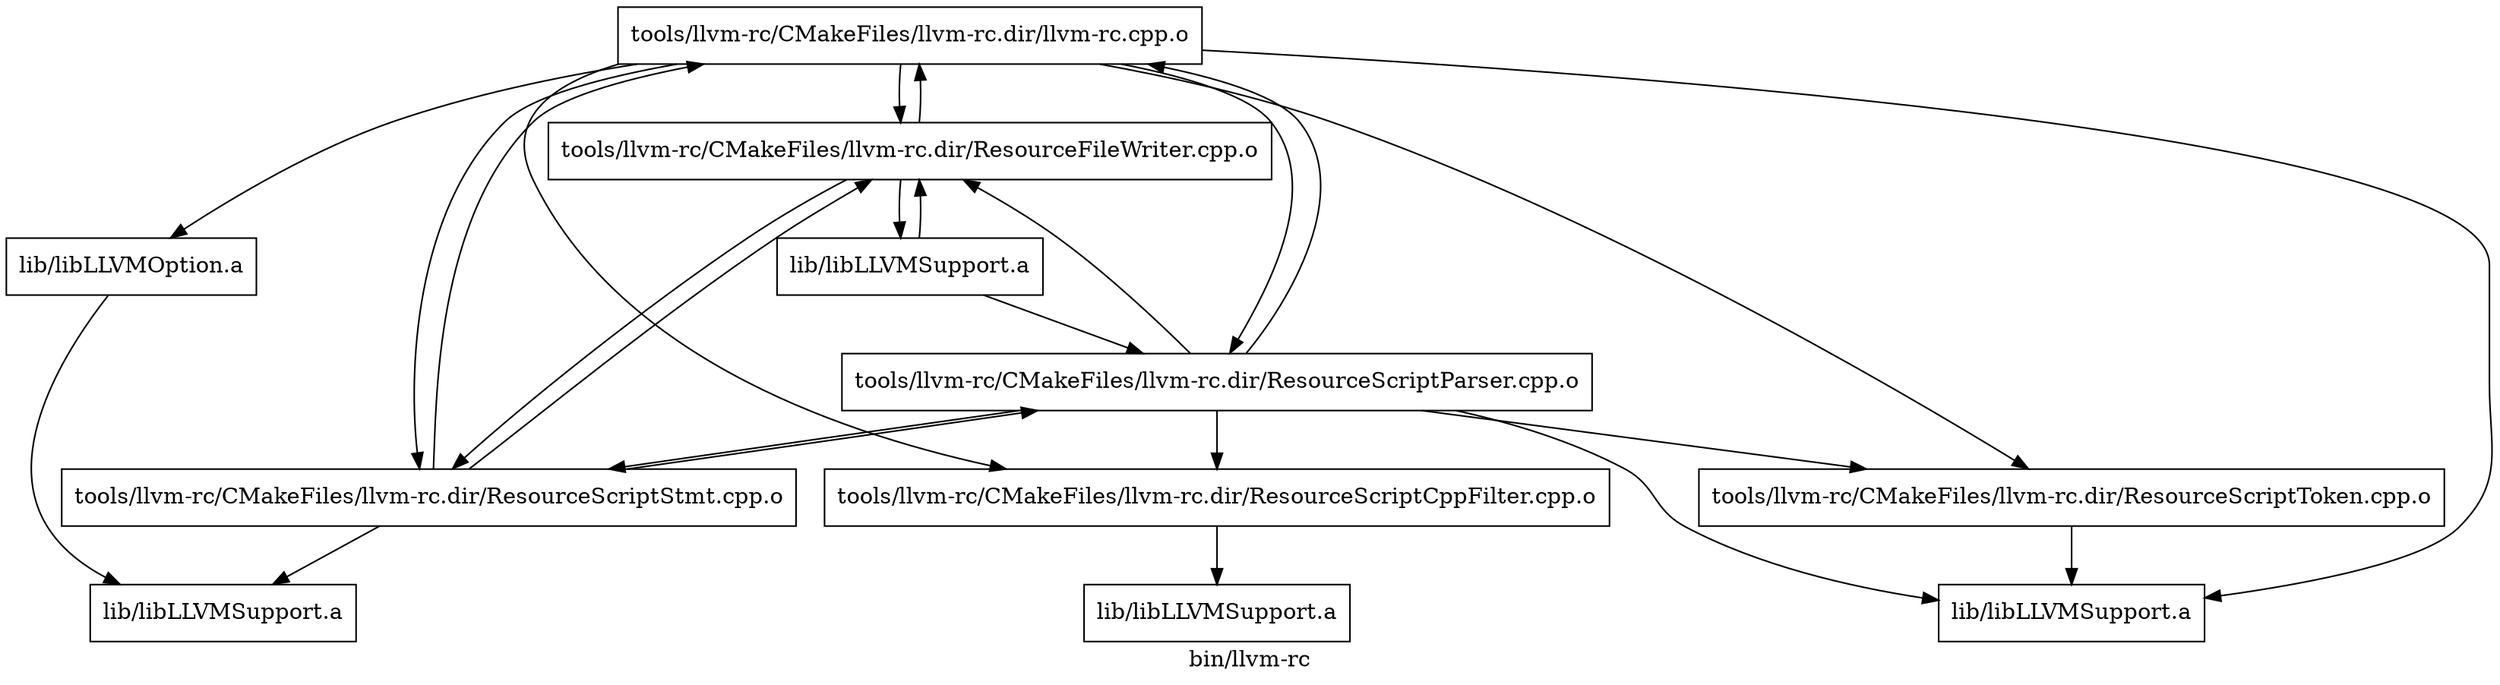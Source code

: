 digraph "bin/llvm-rc" {
	label="bin/llvm-rc";

	Node0x556ed4b6e068 [shape=record,shape=record,label="{tools/llvm-rc/CMakeFiles/llvm-rc.dir/llvm-rc.cpp.o}"];
	Node0x556ed4b6e068 -> Node0x556ed4b6cf58;
	Node0x556ed4b6e068 -> Node0x556ed4b6d980;
	Node0x556ed4b6e068 -> Node0x556ed4b6fee0;
	Node0x556ed4b6e068 -> Node0x556ed4b6eea0;
	Node0x556ed4b6e068 -> Node0x556ed4b6e000;
	Node0x556ed4b6e068 -> Node0x556ed4b6d298;
	Node0x556ed4b6e068 -> Node0x556ed4b6e0d0;
	Node0x556ed4b6cf58 [shape=record,shape=record,label="{tools/llvm-rc/CMakeFiles/llvm-rc.dir/ResourceFileWriter.cpp.o}"];
	Node0x556ed4b6cf58 -> Node0x556ed4b6e068;
	Node0x556ed4b6cf58 -> Node0x556ed4b6eea0;
	Node0x556ed4b6cf58 -> Node0x556ed4b6da50;
	Node0x556ed4b6d980 [shape=record,shape=record,label="{tools/llvm-rc/CMakeFiles/llvm-rc.dir/ResourceScriptCppFilter.cpp.o}"];
	Node0x556ed4b6d980 -> Node0x556ed4b6ec98;
	Node0x556ed4b6fee0 [shape=record,shape=record,label="{tools/llvm-rc/CMakeFiles/llvm-rc.dir/ResourceScriptParser.cpp.o}"];
	Node0x556ed4b6fee0 -> Node0x556ed4b6e068;
	Node0x556ed4b6fee0 -> Node0x556ed4b6cf58;
	Node0x556ed4b6fee0 -> Node0x556ed4b6d980;
	Node0x556ed4b6fee0 -> Node0x556ed4b6eea0;
	Node0x556ed4b6fee0 -> Node0x556ed4b6e000;
	Node0x556ed4b6fee0 -> Node0x556ed4b6e0d0;
	Node0x556ed4b6eea0 [shape=record,shape=record,label="{tools/llvm-rc/CMakeFiles/llvm-rc.dir/ResourceScriptStmt.cpp.o}"];
	Node0x556ed4b6eea0 -> Node0x556ed4b6e068;
	Node0x556ed4b6eea0 -> Node0x556ed4b6cf58;
	Node0x556ed4b6eea0 -> Node0x556ed4b6fee0;
	Node0x556ed4b6eea0 -> Node0x556ed4b6e6e8;
	Node0x556ed4b6e000 [shape=record,shape=record,label="{tools/llvm-rc/CMakeFiles/llvm-rc.dir/ResourceScriptToken.cpp.o}"];
	Node0x556ed4b6e000 -> Node0x556ed4b6e0d0;
	Node0x556ed4b6d298 [shape=record,shape=record,label="{lib/libLLVMOption.a}"];
	Node0x556ed4b6d298 -> Node0x556ed4b6e6e8;
	Node0x556ed4b6e0d0 [shape=record,shape=record,label="{lib/libLLVMSupport.a}"];
	Node0x556ed4b6da50 [shape=record,shape=record,label="{lib/libLLVMSupport.a}"];
	Node0x556ed4b6da50 -> Node0x556ed4b6cf58;
	Node0x556ed4b6da50 -> Node0x556ed4b6fee0;
	Node0x556ed4b6ec98 [shape=record,shape=record,label="{lib/libLLVMSupport.a}"];
	Node0x556ed4b6e6e8 [shape=record,shape=record,label="{lib/libLLVMSupport.a}"];
}
